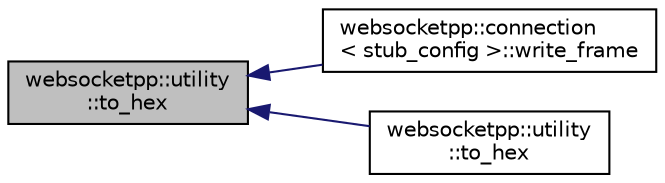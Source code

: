 digraph "websocketpp::utility::to_hex"
{
  edge [fontname="Helvetica",fontsize="10",labelfontname="Helvetica",labelfontsize="10"];
  node [fontname="Helvetica",fontsize="10",shape=record];
  rankdir="LR";
  Node11 [label="websocketpp::utility\l::to_hex",height=0.2,width=0.4,color="black", fillcolor="grey75", style="filled", fontcolor="black"];
  Node11 -> Node12 [dir="back",color="midnightblue",fontsize="10",style="solid",fontname="Helvetica"];
  Node12 [label="websocketpp::connection\l\< stub_config \>::write_frame",height=0.2,width=0.4,color="black", fillcolor="white", style="filled",URL="$classwebsocketpp_1_1connection.html#a8d26a29e90d4847f3882c280112c6b60",tooltip="Checks if there are frames in the send queue and if there are sends one. "];
  Node11 -> Node13 [dir="back",color="midnightblue",fontsize="10",style="solid",fontname="Helvetica"];
  Node13 [label="websocketpp::utility\l::to_hex",height=0.2,width=0.4,color="black", fillcolor="white", style="filled",URL="$namespacewebsocketpp_1_1utility.html#a9f9ed51337c9b493abc97b639b0fbe2e",tooltip="Convert char array to ascii printed string of hex digits. "];
}

